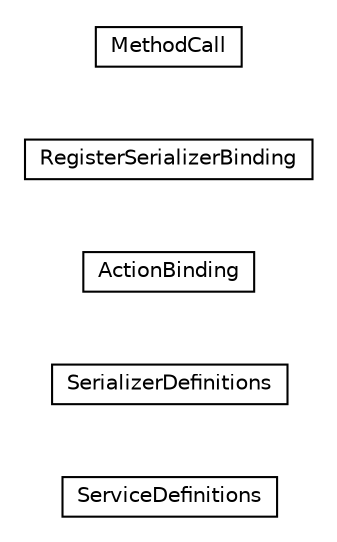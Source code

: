 #!/usr/local/bin/dot
#
# Class diagram 
# Generated by UMLGraph version R5_6-24-gf6e263 (http://www.umlgraph.org/)
#

digraph G {
	edge [fontname="Helvetica",fontsize=10,labelfontname="Helvetica",labelfontsize=10];
	node [fontname="Helvetica",fontsize=10,shape=plaintext];
	nodesep=0.25;
	ranksep=0.5;
	rankdir=LR;
	// com.gwtplatform.dispatch.rebind.type.ServiceDefinitions
	c13555 [label=<<table title="com.gwtplatform.dispatch.rebind.type.ServiceDefinitions" border="0" cellborder="1" cellspacing="0" cellpadding="2" port="p" href="./ServiceDefinitions.html">
		<tr><td><table border="0" cellspacing="0" cellpadding="1">
<tr><td align="center" balign="center"> ServiceDefinitions </td></tr>
		</table></td></tr>
		</table>>, URL="./ServiceDefinitions.html", fontname="Helvetica", fontcolor="black", fontsize=10.0];
	// com.gwtplatform.dispatch.rebind.type.SerializerDefinitions
	c13556 [label=<<table title="com.gwtplatform.dispatch.rebind.type.SerializerDefinitions" border="0" cellborder="1" cellspacing="0" cellpadding="2" port="p" href="./SerializerDefinitions.html">
		<tr><td><table border="0" cellspacing="0" cellpadding="1">
<tr><td align="center" balign="center"> SerializerDefinitions </td></tr>
		</table></td></tr>
		</table>>, URL="./SerializerDefinitions.html", fontname="Helvetica", fontcolor="black", fontsize=10.0];
	// com.gwtplatform.dispatch.rebind.type.ActionBinding
	c13557 [label=<<table title="com.gwtplatform.dispatch.rebind.type.ActionBinding" border="0" cellborder="1" cellspacing="0" cellpadding="2" port="p" href="./ActionBinding.html">
		<tr><td><table border="0" cellspacing="0" cellpadding="1">
<tr><td align="center" balign="center"> ActionBinding </td></tr>
		</table></td></tr>
		</table>>, URL="./ActionBinding.html", fontname="Helvetica", fontcolor="black", fontsize=10.0];
	// com.gwtplatform.dispatch.rebind.type.RegisterSerializerBinding
	c13558 [label=<<table title="com.gwtplatform.dispatch.rebind.type.RegisterSerializerBinding" border="0" cellborder="1" cellspacing="0" cellpadding="2" port="p" href="./RegisterSerializerBinding.html">
		<tr><td><table border="0" cellspacing="0" cellpadding="1">
<tr><td align="center" balign="center"> RegisterSerializerBinding </td></tr>
		</table></td></tr>
		</table>>, URL="./RegisterSerializerBinding.html", fontname="Helvetica", fontcolor="black", fontsize=10.0];
	// com.gwtplatform.dispatch.rebind.type.MethodCall
	c13559 [label=<<table title="com.gwtplatform.dispatch.rebind.type.MethodCall" border="0" cellborder="1" cellspacing="0" cellpadding="2" port="p" href="./MethodCall.html">
		<tr><td><table border="0" cellspacing="0" cellpadding="1">
<tr><td align="center" balign="center"> MethodCall </td></tr>
		</table></td></tr>
		</table>>, URL="./MethodCall.html", fontname="Helvetica", fontcolor="black", fontsize=10.0];
}

